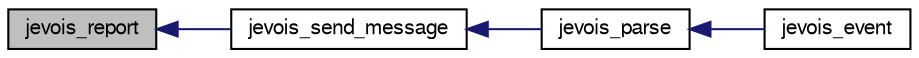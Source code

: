 digraph "jevois_report"
{
  edge [fontname="FreeSans",fontsize="10",labelfontname="FreeSans",labelfontsize="10"];
  node [fontname="FreeSans",fontsize="10",shape=record];
  rankdir="LR";
  Node1 [label="jevois_report",height=0.2,width=0.4,color="black", fillcolor="grey75", style="filled", fontcolor="black"];
  Node1 -> Node2 [dir="back",color="midnightblue",fontsize="10",style="solid",fontname="FreeSans"];
  Node2 [label="jevois_send_message",height=0.2,width=0.4,color="black", fillcolor="white", style="filled",URL="$jevois_8c.html#a316cc2f8606b1f3af8422e9f002b9fa9"];
  Node2 -> Node3 [dir="back",color="midnightblue",fontsize="10",style="solid",fontname="FreeSans"];
  Node3 [label="jevois_parse",height=0.2,width=0.4,color="black", fillcolor="white", style="filled",URL="$jevois_8c.html#a079a19f87529f4431d4aaba54a3f75db"];
  Node3 -> Node4 [dir="back",color="midnightblue",fontsize="10",style="solid",fontname="FreeSans"];
  Node4 [label="jevois_event",height=0.2,width=0.4,color="black", fillcolor="white", style="filled",URL="$jevois_8h.html#a5a4dfc5cbbd1116c8e19483b683db8eb"];
}
